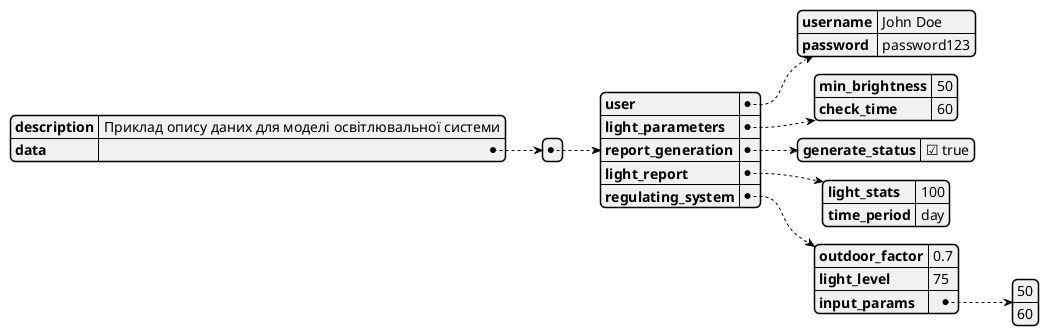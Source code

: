 @startjson
{
  "description": "Приклад опису даних для моделі освітлювальної системи",
  "data": [
    {
      "user": {
        "username": "John Doe",
        "password": "password123"
      },
      "light_parameters": {
        "min_brightness": 50,
        "check_time": 60
      },
      "report_generation": {
        "generate_status": true
      },
      "light_report": {
        "light_stats": 100,
        "time_period": "day"
      },
      "regulating_system": {
        "outdoor_factor": 0.7,
        "light_level": 75,
        "input_params": [
          50,
          60
        ]
      }
    }
  ]
}
@endjson
